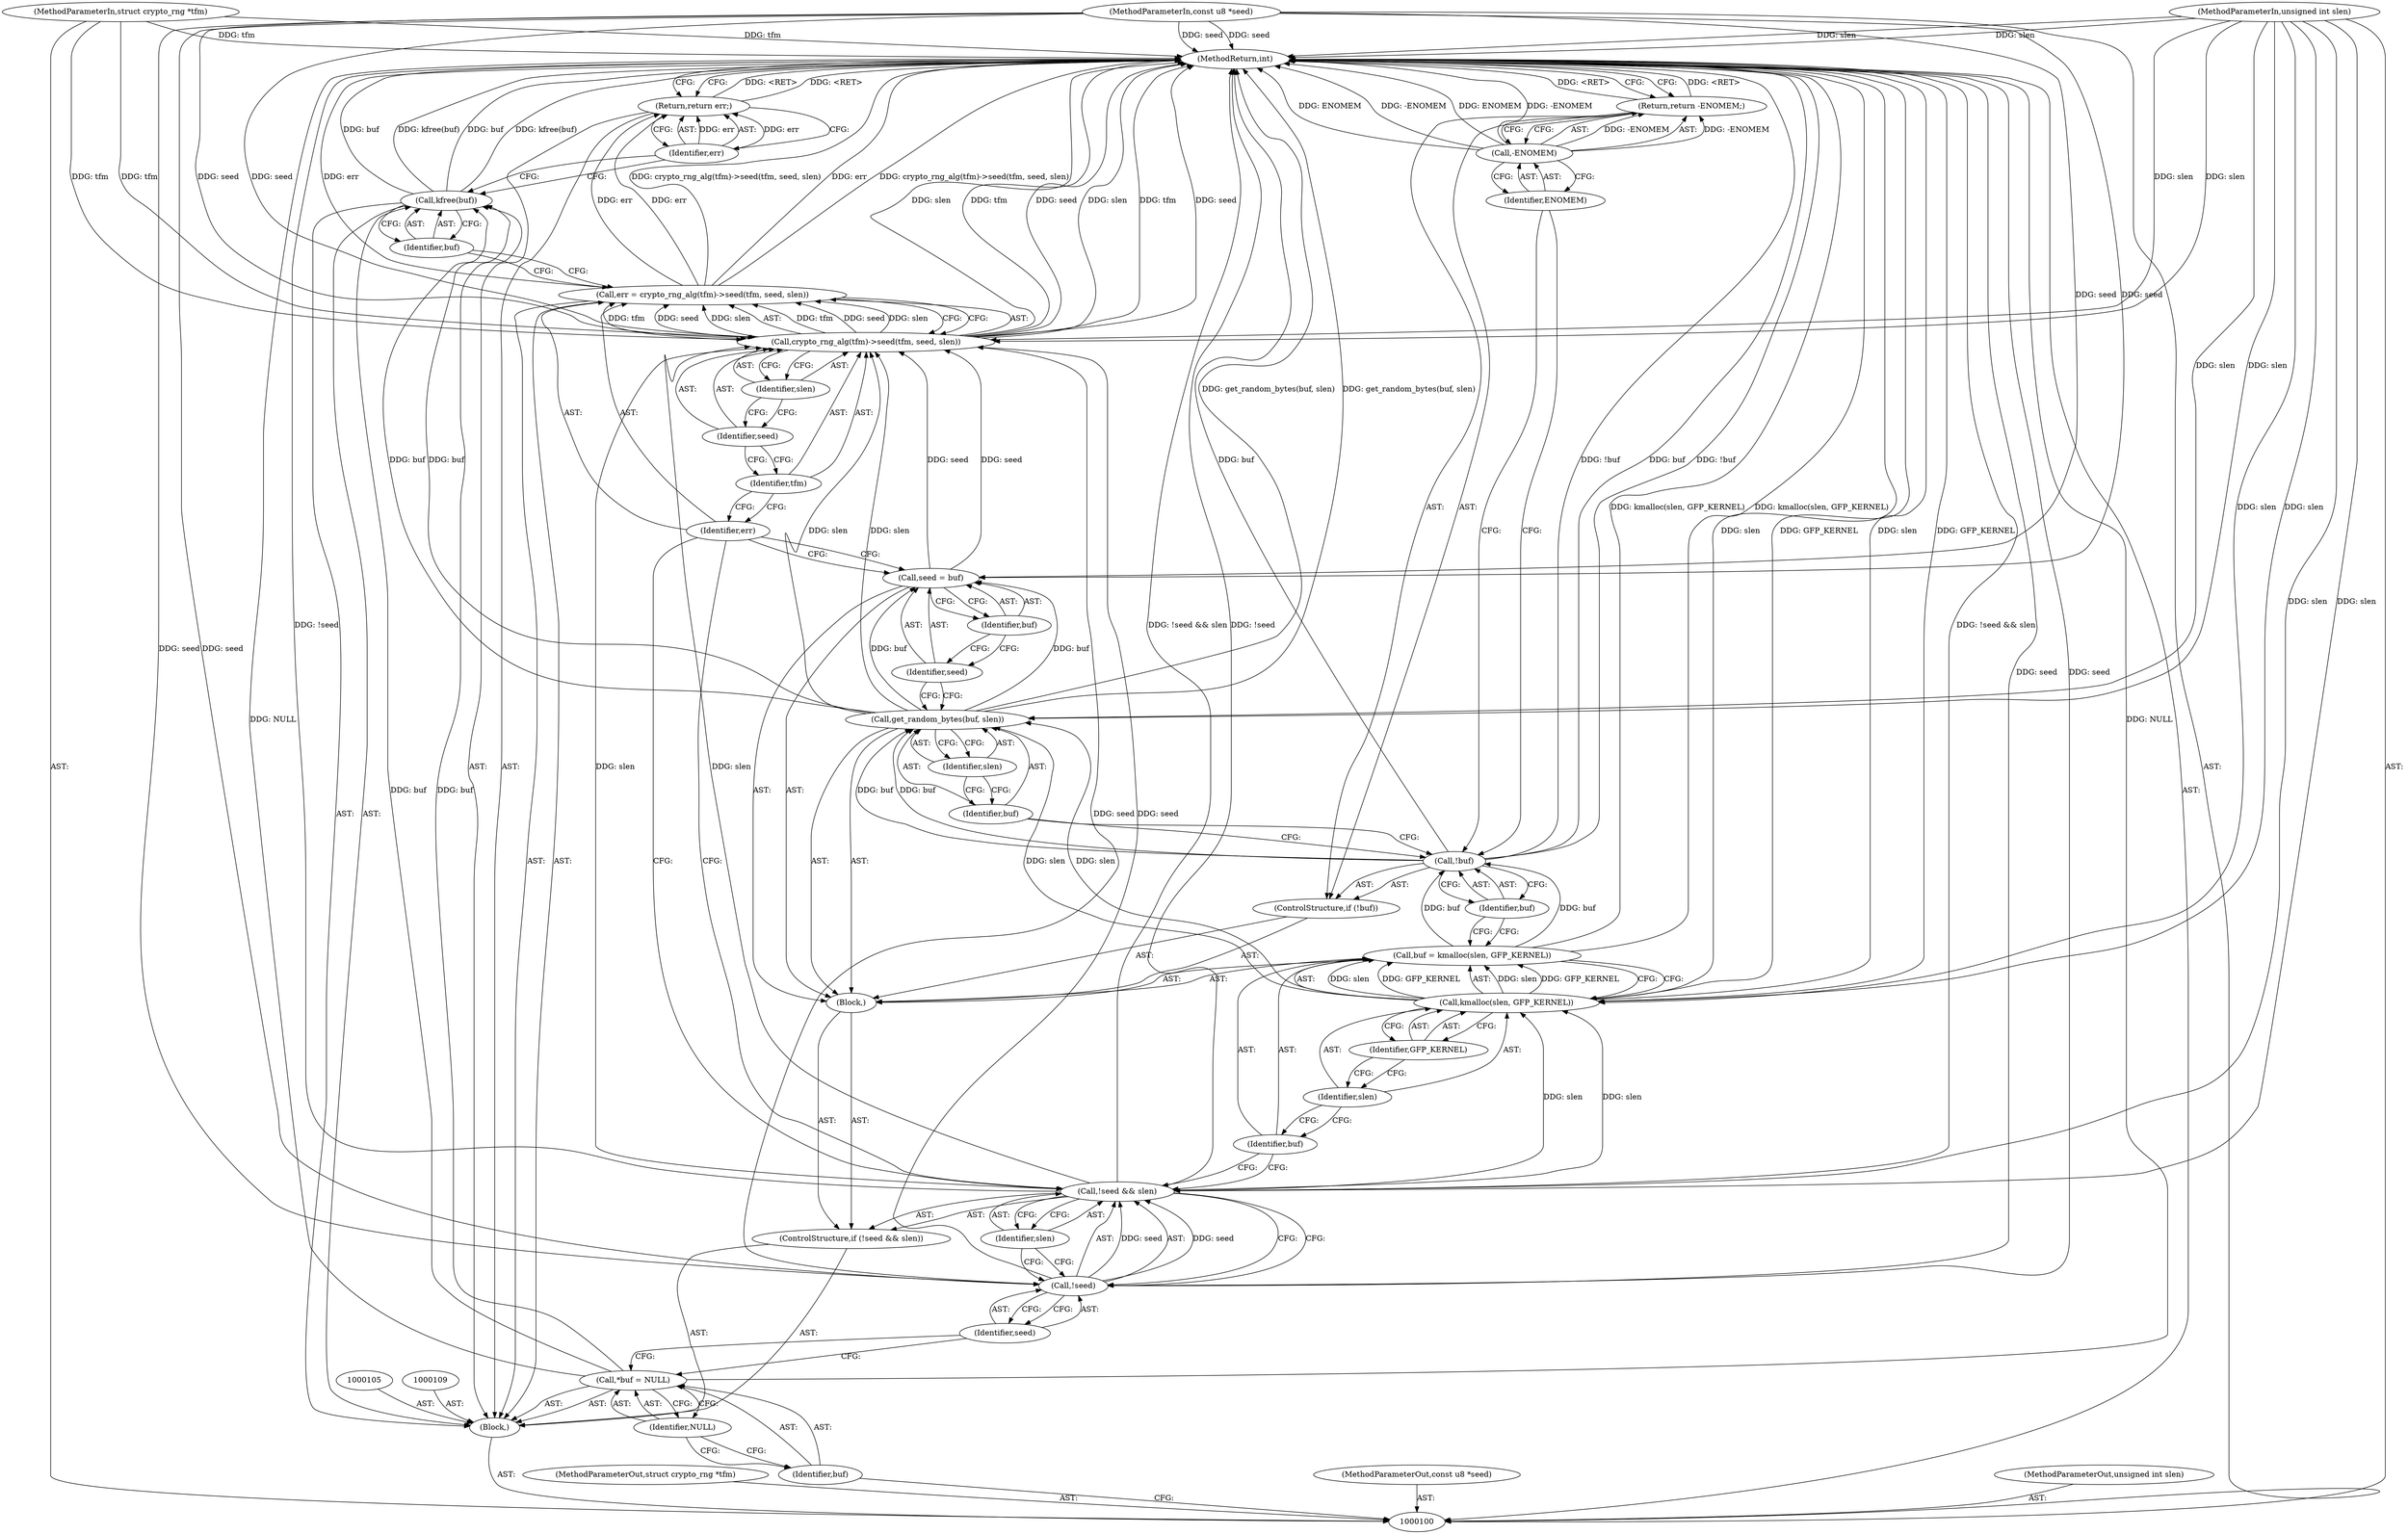 digraph "0_linux_94f1bb15bed84ad6c893916b7e7b9db6f1d7eec6_1" {
"1000143" [label="(MethodReturn,int)"];
"1000101" [label="(MethodParameterIn,struct crypto_rng *tfm)"];
"1000190" [label="(MethodParameterOut,struct crypto_rng *tfm)"];
"1000102" [label="(MethodParameterIn,const u8 *seed)"];
"1000191" [label="(MethodParameterOut,const u8 *seed)"];
"1000103" [label="(MethodParameterIn,unsigned int slen)"];
"1000192" [label="(MethodParameterOut,unsigned int slen)"];
"1000128" [label="(Identifier,buf)"];
"1000127" [label="(Call,get_random_bytes(buf, slen))"];
"1000129" [label="(Identifier,slen)"];
"1000132" [label="(Identifier,buf)"];
"1000130" [label="(Call,seed = buf)"];
"1000131" [label="(Identifier,seed)"];
"1000133" [label="(Call,err = crypto_rng_alg(tfm)->seed(tfm, seed, slen))"];
"1000134" [label="(Identifier,err)"];
"1000136" [label="(Identifier,tfm)"];
"1000137" [label="(Identifier,seed)"];
"1000138" [label="(Identifier,slen)"];
"1000135" [label="(Call,crypto_rng_alg(tfm)->seed(tfm, seed, slen))"];
"1000139" [label="(Call,kfree(buf))"];
"1000140" [label="(Identifier,buf)"];
"1000141" [label="(Return,return err;)"];
"1000142" [label="(Identifier,err)"];
"1000104" [label="(Block,)"];
"1000108" [label="(Identifier,NULL)"];
"1000106" [label="(Call,*buf = NULL)"];
"1000107" [label="(Identifier,buf)"];
"1000110" [label="(ControlStructure,if (!seed && slen))"];
"1000114" [label="(Identifier,slen)"];
"1000115" [label="(Block,)"];
"1000111" [label="(Call,!seed && slen)"];
"1000112" [label="(Call,!seed)"];
"1000113" [label="(Identifier,seed)"];
"1000119" [label="(Identifier,slen)"];
"1000116" [label="(Call,buf = kmalloc(slen, GFP_KERNEL))"];
"1000117" [label="(Identifier,buf)"];
"1000120" [label="(Identifier,GFP_KERNEL)"];
"1000118" [label="(Call,kmalloc(slen, GFP_KERNEL))"];
"1000121" [label="(ControlStructure,if (!buf))"];
"1000122" [label="(Call,!buf)"];
"1000123" [label="(Identifier,buf)"];
"1000125" [label="(Call,-ENOMEM)"];
"1000126" [label="(Identifier,ENOMEM)"];
"1000124" [label="(Return,return -ENOMEM;)"];
"1000143" -> "1000100"  [label="AST: "];
"1000143" -> "1000124"  [label="CFG: "];
"1000143" -> "1000141"  [label="CFG: "];
"1000124" -> "1000143"  [label="DDG: <RET>"];
"1000125" -> "1000143"  [label="DDG: -ENOMEM"];
"1000125" -> "1000143"  [label="DDG: ENOMEM"];
"1000106" -> "1000143"  [label="DDG: NULL"];
"1000139" -> "1000143"  [label="DDG: buf"];
"1000139" -> "1000143"  [label="DDG: kfree(buf)"];
"1000127" -> "1000143"  [label="DDG: get_random_bytes(buf, slen)"];
"1000116" -> "1000143"  [label="DDG: kmalloc(slen, GFP_KERNEL)"];
"1000135" -> "1000143"  [label="DDG: slen"];
"1000135" -> "1000143"  [label="DDG: tfm"];
"1000135" -> "1000143"  [label="DDG: seed"];
"1000118" -> "1000143"  [label="DDG: slen"];
"1000118" -> "1000143"  [label="DDG: GFP_KERNEL"];
"1000122" -> "1000143"  [label="DDG: buf"];
"1000122" -> "1000143"  [label="DDG: !buf"];
"1000103" -> "1000143"  [label="DDG: slen"];
"1000133" -> "1000143"  [label="DDG: err"];
"1000133" -> "1000143"  [label="DDG: crypto_rng_alg(tfm)->seed(tfm, seed, slen)"];
"1000102" -> "1000143"  [label="DDG: seed"];
"1000111" -> "1000143"  [label="DDG: !seed"];
"1000111" -> "1000143"  [label="DDG: !seed && slen"];
"1000112" -> "1000143"  [label="DDG: seed"];
"1000101" -> "1000143"  [label="DDG: tfm"];
"1000141" -> "1000143"  [label="DDG: <RET>"];
"1000101" -> "1000100"  [label="AST: "];
"1000101" -> "1000143"  [label="DDG: tfm"];
"1000101" -> "1000135"  [label="DDG: tfm"];
"1000190" -> "1000100"  [label="AST: "];
"1000102" -> "1000100"  [label="AST: "];
"1000102" -> "1000143"  [label="DDG: seed"];
"1000102" -> "1000112"  [label="DDG: seed"];
"1000102" -> "1000130"  [label="DDG: seed"];
"1000102" -> "1000135"  [label="DDG: seed"];
"1000191" -> "1000100"  [label="AST: "];
"1000103" -> "1000100"  [label="AST: "];
"1000103" -> "1000143"  [label="DDG: slen"];
"1000103" -> "1000111"  [label="DDG: slen"];
"1000103" -> "1000118"  [label="DDG: slen"];
"1000103" -> "1000127"  [label="DDG: slen"];
"1000103" -> "1000135"  [label="DDG: slen"];
"1000192" -> "1000100"  [label="AST: "];
"1000128" -> "1000127"  [label="AST: "];
"1000128" -> "1000122"  [label="CFG: "];
"1000129" -> "1000128"  [label="CFG: "];
"1000127" -> "1000115"  [label="AST: "];
"1000127" -> "1000129"  [label="CFG: "];
"1000128" -> "1000127"  [label="AST: "];
"1000129" -> "1000127"  [label="AST: "];
"1000131" -> "1000127"  [label="CFG: "];
"1000127" -> "1000143"  [label="DDG: get_random_bytes(buf, slen)"];
"1000122" -> "1000127"  [label="DDG: buf"];
"1000118" -> "1000127"  [label="DDG: slen"];
"1000103" -> "1000127"  [label="DDG: slen"];
"1000127" -> "1000130"  [label="DDG: buf"];
"1000127" -> "1000135"  [label="DDG: slen"];
"1000127" -> "1000139"  [label="DDG: buf"];
"1000129" -> "1000127"  [label="AST: "];
"1000129" -> "1000128"  [label="CFG: "];
"1000127" -> "1000129"  [label="CFG: "];
"1000132" -> "1000130"  [label="AST: "];
"1000132" -> "1000131"  [label="CFG: "];
"1000130" -> "1000132"  [label="CFG: "];
"1000130" -> "1000115"  [label="AST: "];
"1000130" -> "1000132"  [label="CFG: "];
"1000131" -> "1000130"  [label="AST: "];
"1000132" -> "1000130"  [label="AST: "];
"1000134" -> "1000130"  [label="CFG: "];
"1000127" -> "1000130"  [label="DDG: buf"];
"1000102" -> "1000130"  [label="DDG: seed"];
"1000130" -> "1000135"  [label="DDG: seed"];
"1000131" -> "1000130"  [label="AST: "];
"1000131" -> "1000127"  [label="CFG: "];
"1000132" -> "1000131"  [label="CFG: "];
"1000133" -> "1000104"  [label="AST: "];
"1000133" -> "1000135"  [label="CFG: "];
"1000134" -> "1000133"  [label="AST: "];
"1000135" -> "1000133"  [label="AST: "];
"1000140" -> "1000133"  [label="CFG: "];
"1000133" -> "1000143"  [label="DDG: err"];
"1000133" -> "1000143"  [label="DDG: crypto_rng_alg(tfm)->seed(tfm, seed, slen)"];
"1000135" -> "1000133"  [label="DDG: tfm"];
"1000135" -> "1000133"  [label="DDG: seed"];
"1000135" -> "1000133"  [label="DDG: slen"];
"1000133" -> "1000141"  [label="DDG: err"];
"1000134" -> "1000133"  [label="AST: "];
"1000134" -> "1000130"  [label="CFG: "];
"1000134" -> "1000111"  [label="CFG: "];
"1000136" -> "1000134"  [label="CFG: "];
"1000136" -> "1000135"  [label="AST: "];
"1000136" -> "1000134"  [label="CFG: "];
"1000137" -> "1000136"  [label="CFG: "];
"1000137" -> "1000135"  [label="AST: "];
"1000137" -> "1000136"  [label="CFG: "];
"1000138" -> "1000137"  [label="CFG: "];
"1000138" -> "1000135"  [label="AST: "];
"1000138" -> "1000137"  [label="CFG: "];
"1000135" -> "1000138"  [label="CFG: "];
"1000135" -> "1000133"  [label="AST: "];
"1000135" -> "1000138"  [label="CFG: "];
"1000136" -> "1000135"  [label="AST: "];
"1000137" -> "1000135"  [label="AST: "];
"1000138" -> "1000135"  [label="AST: "];
"1000133" -> "1000135"  [label="CFG: "];
"1000135" -> "1000143"  [label="DDG: slen"];
"1000135" -> "1000143"  [label="DDG: tfm"];
"1000135" -> "1000143"  [label="DDG: seed"];
"1000135" -> "1000133"  [label="DDG: tfm"];
"1000135" -> "1000133"  [label="DDG: seed"];
"1000135" -> "1000133"  [label="DDG: slen"];
"1000101" -> "1000135"  [label="DDG: tfm"];
"1000112" -> "1000135"  [label="DDG: seed"];
"1000130" -> "1000135"  [label="DDG: seed"];
"1000102" -> "1000135"  [label="DDG: seed"];
"1000111" -> "1000135"  [label="DDG: slen"];
"1000127" -> "1000135"  [label="DDG: slen"];
"1000103" -> "1000135"  [label="DDG: slen"];
"1000139" -> "1000104"  [label="AST: "];
"1000139" -> "1000140"  [label="CFG: "];
"1000140" -> "1000139"  [label="AST: "];
"1000142" -> "1000139"  [label="CFG: "];
"1000139" -> "1000143"  [label="DDG: buf"];
"1000139" -> "1000143"  [label="DDG: kfree(buf)"];
"1000106" -> "1000139"  [label="DDG: buf"];
"1000127" -> "1000139"  [label="DDG: buf"];
"1000140" -> "1000139"  [label="AST: "];
"1000140" -> "1000133"  [label="CFG: "];
"1000139" -> "1000140"  [label="CFG: "];
"1000141" -> "1000104"  [label="AST: "];
"1000141" -> "1000142"  [label="CFG: "];
"1000142" -> "1000141"  [label="AST: "];
"1000143" -> "1000141"  [label="CFG: "];
"1000141" -> "1000143"  [label="DDG: <RET>"];
"1000142" -> "1000141"  [label="DDG: err"];
"1000133" -> "1000141"  [label="DDG: err"];
"1000142" -> "1000141"  [label="AST: "];
"1000142" -> "1000139"  [label="CFG: "];
"1000141" -> "1000142"  [label="CFG: "];
"1000142" -> "1000141"  [label="DDG: err"];
"1000104" -> "1000100"  [label="AST: "];
"1000105" -> "1000104"  [label="AST: "];
"1000106" -> "1000104"  [label="AST: "];
"1000109" -> "1000104"  [label="AST: "];
"1000110" -> "1000104"  [label="AST: "];
"1000133" -> "1000104"  [label="AST: "];
"1000139" -> "1000104"  [label="AST: "];
"1000141" -> "1000104"  [label="AST: "];
"1000108" -> "1000106"  [label="AST: "];
"1000108" -> "1000107"  [label="CFG: "];
"1000106" -> "1000108"  [label="CFG: "];
"1000106" -> "1000104"  [label="AST: "];
"1000106" -> "1000108"  [label="CFG: "];
"1000107" -> "1000106"  [label="AST: "];
"1000108" -> "1000106"  [label="AST: "];
"1000113" -> "1000106"  [label="CFG: "];
"1000106" -> "1000143"  [label="DDG: NULL"];
"1000106" -> "1000139"  [label="DDG: buf"];
"1000107" -> "1000106"  [label="AST: "];
"1000107" -> "1000100"  [label="CFG: "];
"1000108" -> "1000107"  [label="CFG: "];
"1000110" -> "1000104"  [label="AST: "];
"1000111" -> "1000110"  [label="AST: "];
"1000115" -> "1000110"  [label="AST: "];
"1000114" -> "1000111"  [label="AST: "];
"1000114" -> "1000112"  [label="CFG: "];
"1000111" -> "1000114"  [label="CFG: "];
"1000115" -> "1000110"  [label="AST: "];
"1000116" -> "1000115"  [label="AST: "];
"1000121" -> "1000115"  [label="AST: "];
"1000127" -> "1000115"  [label="AST: "];
"1000130" -> "1000115"  [label="AST: "];
"1000111" -> "1000110"  [label="AST: "];
"1000111" -> "1000112"  [label="CFG: "];
"1000111" -> "1000114"  [label="CFG: "];
"1000112" -> "1000111"  [label="AST: "];
"1000114" -> "1000111"  [label="AST: "];
"1000117" -> "1000111"  [label="CFG: "];
"1000134" -> "1000111"  [label="CFG: "];
"1000111" -> "1000143"  [label="DDG: !seed"];
"1000111" -> "1000143"  [label="DDG: !seed && slen"];
"1000112" -> "1000111"  [label="DDG: seed"];
"1000103" -> "1000111"  [label="DDG: slen"];
"1000111" -> "1000118"  [label="DDG: slen"];
"1000111" -> "1000135"  [label="DDG: slen"];
"1000112" -> "1000111"  [label="AST: "];
"1000112" -> "1000113"  [label="CFG: "];
"1000113" -> "1000112"  [label="AST: "];
"1000114" -> "1000112"  [label="CFG: "];
"1000111" -> "1000112"  [label="CFG: "];
"1000112" -> "1000143"  [label="DDG: seed"];
"1000112" -> "1000111"  [label="DDG: seed"];
"1000102" -> "1000112"  [label="DDG: seed"];
"1000112" -> "1000135"  [label="DDG: seed"];
"1000113" -> "1000112"  [label="AST: "];
"1000113" -> "1000106"  [label="CFG: "];
"1000112" -> "1000113"  [label="CFG: "];
"1000119" -> "1000118"  [label="AST: "];
"1000119" -> "1000117"  [label="CFG: "];
"1000120" -> "1000119"  [label="CFG: "];
"1000116" -> "1000115"  [label="AST: "];
"1000116" -> "1000118"  [label="CFG: "];
"1000117" -> "1000116"  [label="AST: "];
"1000118" -> "1000116"  [label="AST: "];
"1000123" -> "1000116"  [label="CFG: "];
"1000116" -> "1000143"  [label="DDG: kmalloc(slen, GFP_KERNEL)"];
"1000118" -> "1000116"  [label="DDG: slen"];
"1000118" -> "1000116"  [label="DDG: GFP_KERNEL"];
"1000116" -> "1000122"  [label="DDG: buf"];
"1000117" -> "1000116"  [label="AST: "];
"1000117" -> "1000111"  [label="CFG: "];
"1000119" -> "1000117"  [label="CFG: "];
"1000120" -> "1000118"  [label="AST: "];
"1000120" -> "1000119"  [label="CFG: "];
"1000118" -> "1000120"  [label="CFG: "];
"1000118" -> "1000116"  [label="AST: "];
"1000118" -> "1000120"  [label="CFG: "];
"1000119" -> "1000118"  [label="AST: "];
"1000120" -> "1000118"  [label="AST: "];
"1000116" -> "1000118"  [label="CFG: "];
"1000118" -> "1000143"  [label="DDG: slen"];
"1000118" -> "1000143"  [label="DDG: GFP_KERNEL"];
"1000118" -> "1000116"  [label="DDG: slen"];
"1000118" -> "1000116"  [label="DDG: GFP_KERNEL"];
"1000111" -> "1000118"  [label="DDG: slen"];
"1000103" -> "1000118"  [label="DDG: slen"];
"1000118" -> "1000127"  [label="DDG: slen"];
"1000121" -> "1000115"  [label="AST: "];
"1000122" -> "1000121"  [label="AST: "];
"1000124" -> "1000121"  [label="AST: "];
"1000122" -> "1000121"  [label="AST: "];
"1000122" -> "1000123"  [label="CFG: "];
"1000123" -> "1000122"  [label="AST: "];
"1000126" -> "1000122"  [label="CFG: "];
"1000128" -> "1000122"  [label="CFG: "];
"1000122" -> "1000143"  [label="DDG: buf"];
"1000122" -> "1000143"  [label="DDG: !buf"];
"1000116" -> "1000122"  [label="DDG: buf"];
"1000122" -> "1000127"  [label="DDG: buf"];
"1000123" -> "1000122"  [label="AST: "];
"1000123" -> "1000116"  [label="CFG: "];
"1000122" -> "1000123"  [label="CFG: "];
"1000125" -> "1000124"  [label="AST: "];
"1000125" -> "1000126"  [label="CFG: "];
"1000126" -> "1000125"  [label="AST: "];
"1000124" -> "1000125"  [label="CFG: "];
"1000125" -> "1000143"  [label="DDG: -ENOMEM"];
"1000125" -> "1000143"  [label="DDG: ENOMEM"];
"1000125" -> "1000124"  [label="DDG: -ENOMEM"];
"1000126" -> "1000125"  [label="AST: "];
"1000126" -> "1000122"  [label="CFG: "];
"1000125" -> "1000126"  [label="CFG: "];
"1000124" -> "1000121"  [label="AST: "];
"1000124" -> "1000125"  [label="CFG: "];
"1000125" -> "1000124"  [label="AST: "];
"1000143" -> "1000124"  [label="CFG: "];
"1000124" -> "1000143"  [label="DDG: <RET>"];
"1000125" -> "1000124"  [label="DDG: -ENOMEM"];
}
